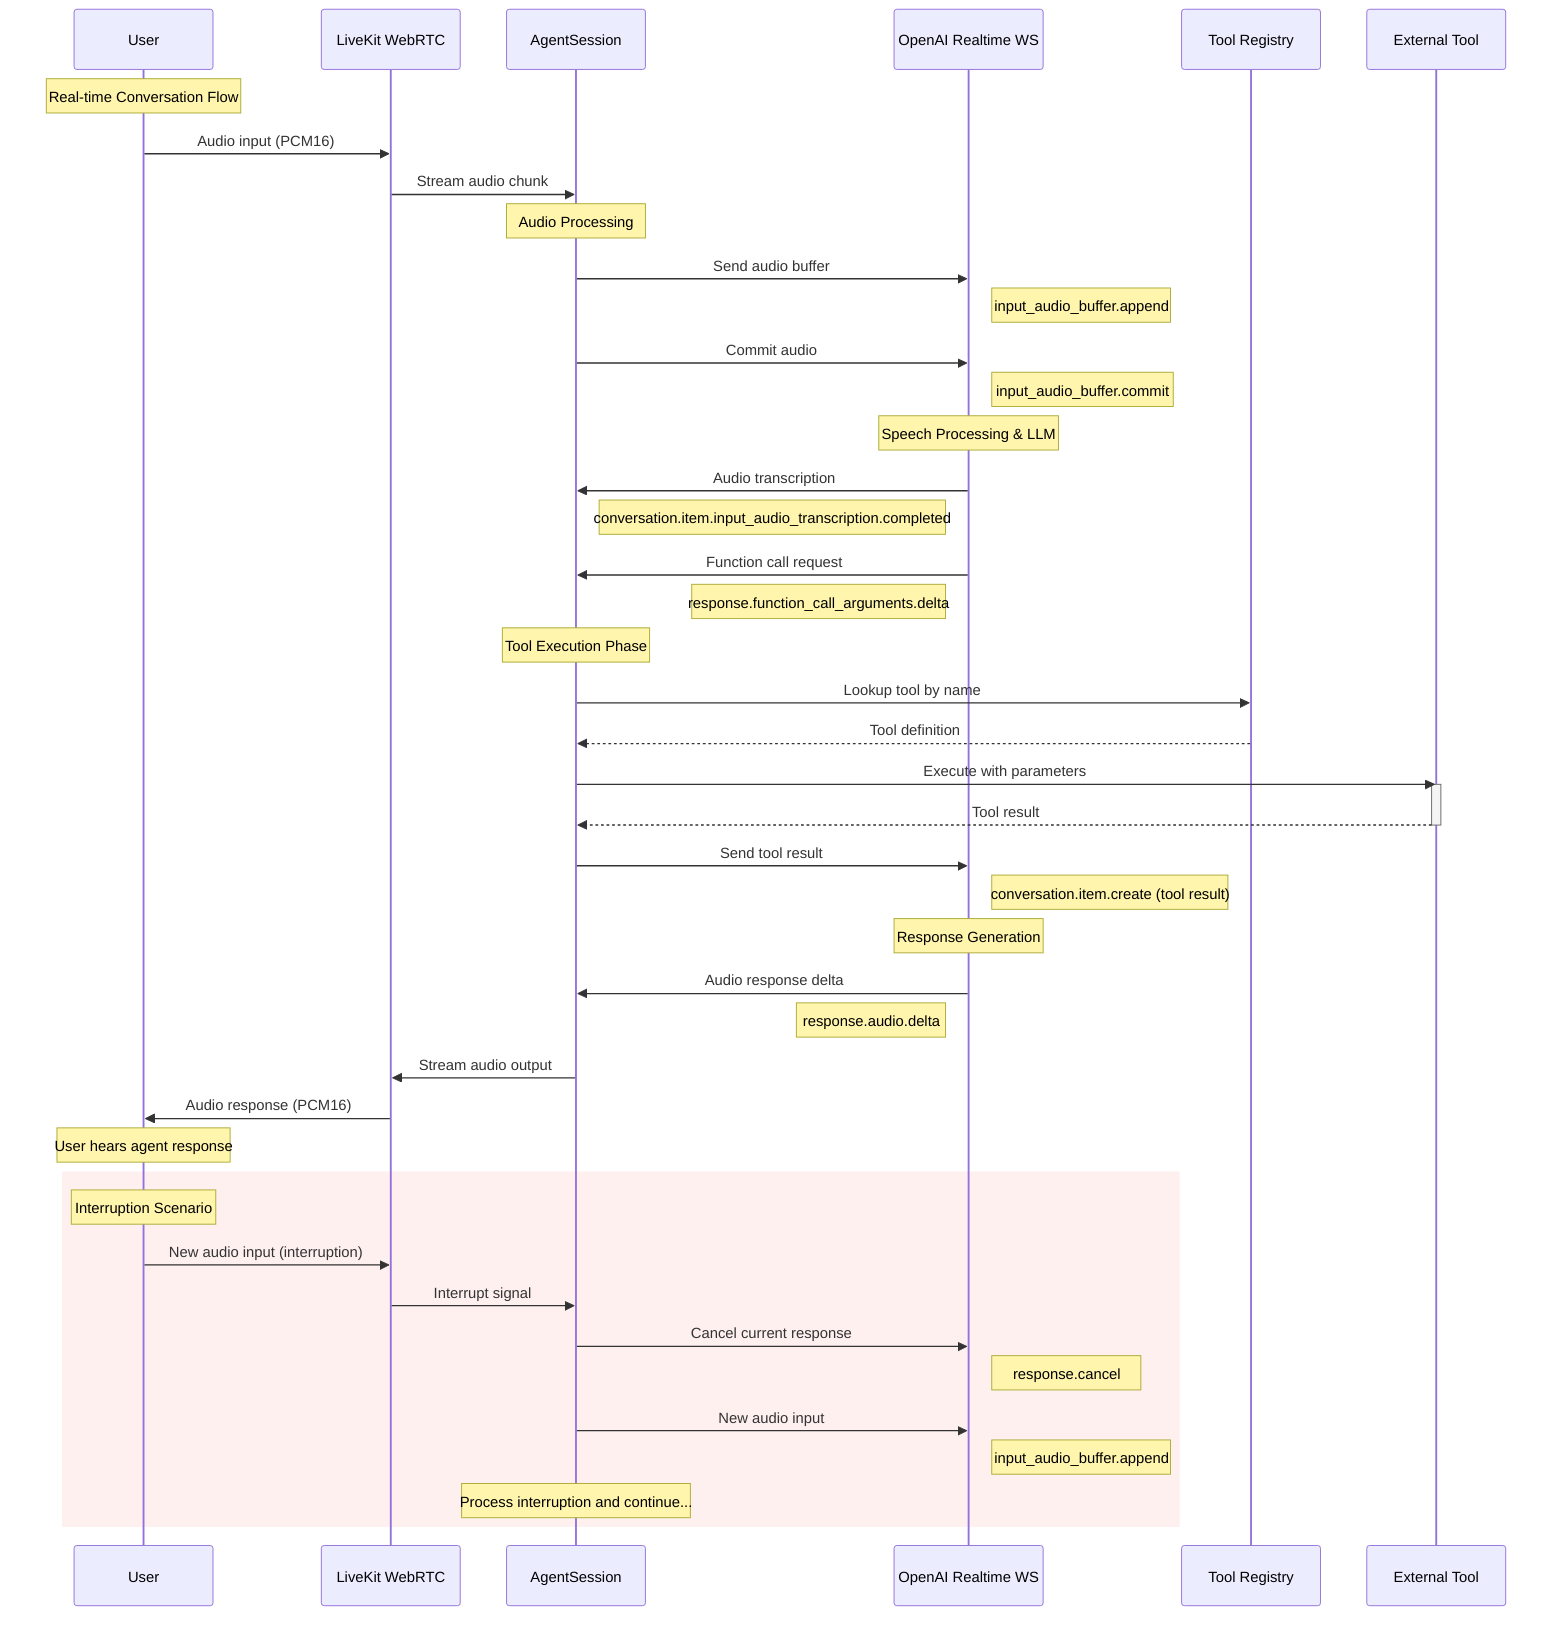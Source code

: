 sequenceDiagram
    participant User
    participant LiveKit as LiveKit WebRTC
    participant AgentSession as AgentSession
    participant Realtime as OpenAI Realtime WS
    participant ToolRegistry as Tool Registry
    participant ExternalTool as External Tool

    Note over User: Real-time Conversation Flow

    User->>LiveKit: Audio input (PCM16)
    LiveKit->>AgentSession: Stream audio chunk

    Note over AgentSession: Audio Processing
    AgentSession->>Realtime: Send audio buffer
    Note right of Realtime: input_audio_buffer.append

    AgentSession->>Realtime: Commit audio
    Note right of Realtime: input_audio_buffer.commit

    Note over Realtime: Speech Processing & LLM
    Realtime->>AgentSession: Audio transcription
    Note left of Realtime: conversation.item.input_audio_transcription.completed

    Realtime->>AgentSession: Function call request
    Note left of Realtime: response.function_call_arguments.delta

    Note over AgentSession: Tool Execution Phase
    AgentSession->>ToolRegistry: Lookup tool by name
    ToolRegistry-->>AgentSession: Tool definition

    AgentSession->>ExternalTool: Execute with parameters
    activate ExternalTool
    ExternalTool-->>AgentSession: Tool result
    deactivate ExternalTool

    AgentSession->>Realtime: Send tool result
    Note right of Realtime: conversation.item.create (tool result)

    Note over Realtime: Response Generation
    Realtime->>AgentSession: Audio response delta
    Note left of Realtime: response.audio.delta

    AgentSession->>LiveKit: Stream audio output
    LiveKit->>User: Audio response (PCM16)

    Note over User: User hears agent response

    %% Interruption handling
    rect rgb(255, 240, 240)
        Note over User: Interruption Scenario
        User->>LiveKit: New audio input (interruption)
        LiveKit->>AgentSession: Interrupt signal

        AgentSession->>Realtime: Cancel current response
        Note right of Realtime: response.cancel

        AgentSession->>Realtime: New audio input
        Note right of Realtime: input_audio_buffer.append

        Note over AgentSession: Process interruption and continue...
    end